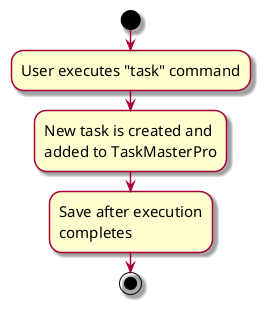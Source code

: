 @startuml
skin rose
skinparam ActivityFontSize 15
skinparam ArrowFontSize 12
start
:User executes "task" command;
:New task is created and
added to TaskMasterPro;
:Save after execution
completes;
stop
@enduml
